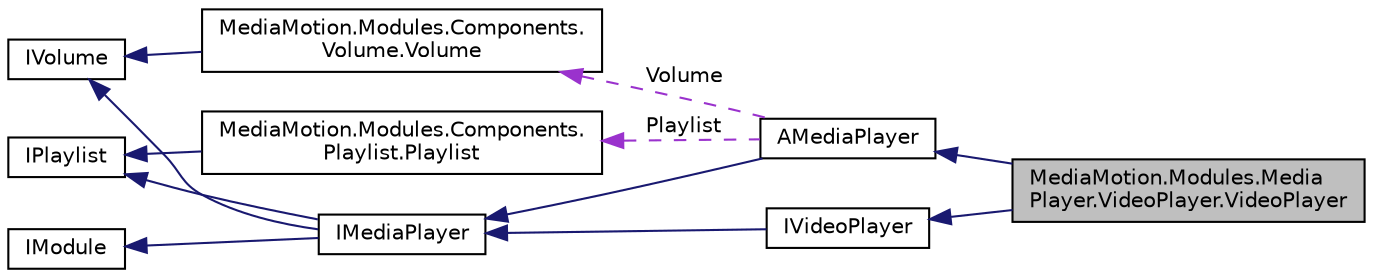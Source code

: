 digraph "MediaMotion.Modules.MediaPlayer.VideoPlayer.VideoPlayer"
{
  edge [fontname="Helvetica",fontsize="10",labelfontname="Helvetica",labelfontsize="10"];
  node [fontname="Helvetica",fontsize="10",shape=record];
  rankdir="LR";
  Node1 [label="MediaMotion.Modules.Media\lPlayer.VideoPlayer.VideoPlayer",height=0.2,width=0.4,color="black", fillcolor="grey75", style="filled", fontcolor="black"];
  Node2 -> Node1 [dir="back",color="midnightblue",fontsize="10",style="solid",fontname="Helvetica"];
  Node2 [label="AMediaPlayer",height=0.2,width=0.4,color="black", fillcolor="white", style="filled",URL="$class_media_motion_1_1_modules_1_1_media_player_1_1_a_media_player.html"];
  Node3 -> Node2 [dir="back",color="midnightblue",fontsize="10",style="solid",fontname="Helvetica"];
  Node3 [label="IMediaPlayer",height=0.2,width=0.4,color="black", fillcolor="white", style="filled",URL="$interface_media_motion_1_1_modules_1_1_media_player_1_1_i_media_player.html"];
  Node4 -> Node3 [dir="back",color="midnightblue",fontsize="10",style="solid",fontname="Helvetica"];
  Node4 [label="IModule",height=0.2,width=0.4,color="black", fillcolor="white", style="filled",URL="$interface_media_motion_1_1_core_1_1_models_1_1_module_1_1_interfaces_1_1_i_module.html"];
  Node5 -> Node3 [dir="back",color="midnightblue",fontsize="10",style="solid",fontname="Helvetica"];
  Node5 [label="IPlaylist",height=0.2,width=0.4,color="black", fillcolor="white", style="filled",URL="$interface_media_motion_1_1_modules_1_1_components_1_1_playlist_1_1_i_playlist.html"];
  Node6 -> Node3 [dir="back",color="midnightblue",fontsize="10",style="solid",fontname="Helvetica"];
  Node6 [label="IVolume",height=0.2,width=0.4,color="black", fillcolor="white", style="filled",URL="$interface_media_motion_1_1_modules_1_1_components_1_1_volume_1_1_i_volume.html"];
  Node7 -> Node2 [dir="back",color="darkorchid3",fontsize="10",style="dashed",label=" Playlist" ,fontname="Helvetica"];
  Node7 [label="MediaMotion.Modules.Components.\lPlaylist.Playlist",height=0.2,width=0.4,color="black", fillcolor="white", style="filled",URL="$class_media_motion_1_1_modules_1_1_components_1_1_playlist_1_1_playlist.html"];
  Node5 -> Node7 [dir="back",color="midnightblue",fontsize="10",style="solid",fontname="Helvetica"];
  Node8 -> Node2 [dir="back",color="darkorchid3",fontsize="10",style="dashed",label=" Volume" ,fontname="Helvetica"];
  Node8 [label="MediaMotion.Modules.Components.\lVolume.Volume",height=0.2,width=0.4,color="black", fillcolor="white", style="filled",URL="$class_media_motion_1_1_modules_1_1_components_1_1_volume_1_1_volume.html"];
  Node6 -> Node8 [dir="back",color="midnightblue",fontsize="10",style="solid",fontname="Helvetica"];
  Node9 -> Node1 [dir="back",color="midnightblue",fontsize="10",style="solid",fontname="Helvetica"];
  Node9 [label="IVideoPlayer",height=0.2,width=0.4,color="black", fillcolor="white", style="filled",URL="$interface_media_motion_1_1_modules_1_1_media_player_1_1_video_player_1_1_i_video_player.html"];
  Node3 -> Node9 [dir="back",color="midnightblue",fontsize="10",style="solid",fontname="Helvetica"];
}
